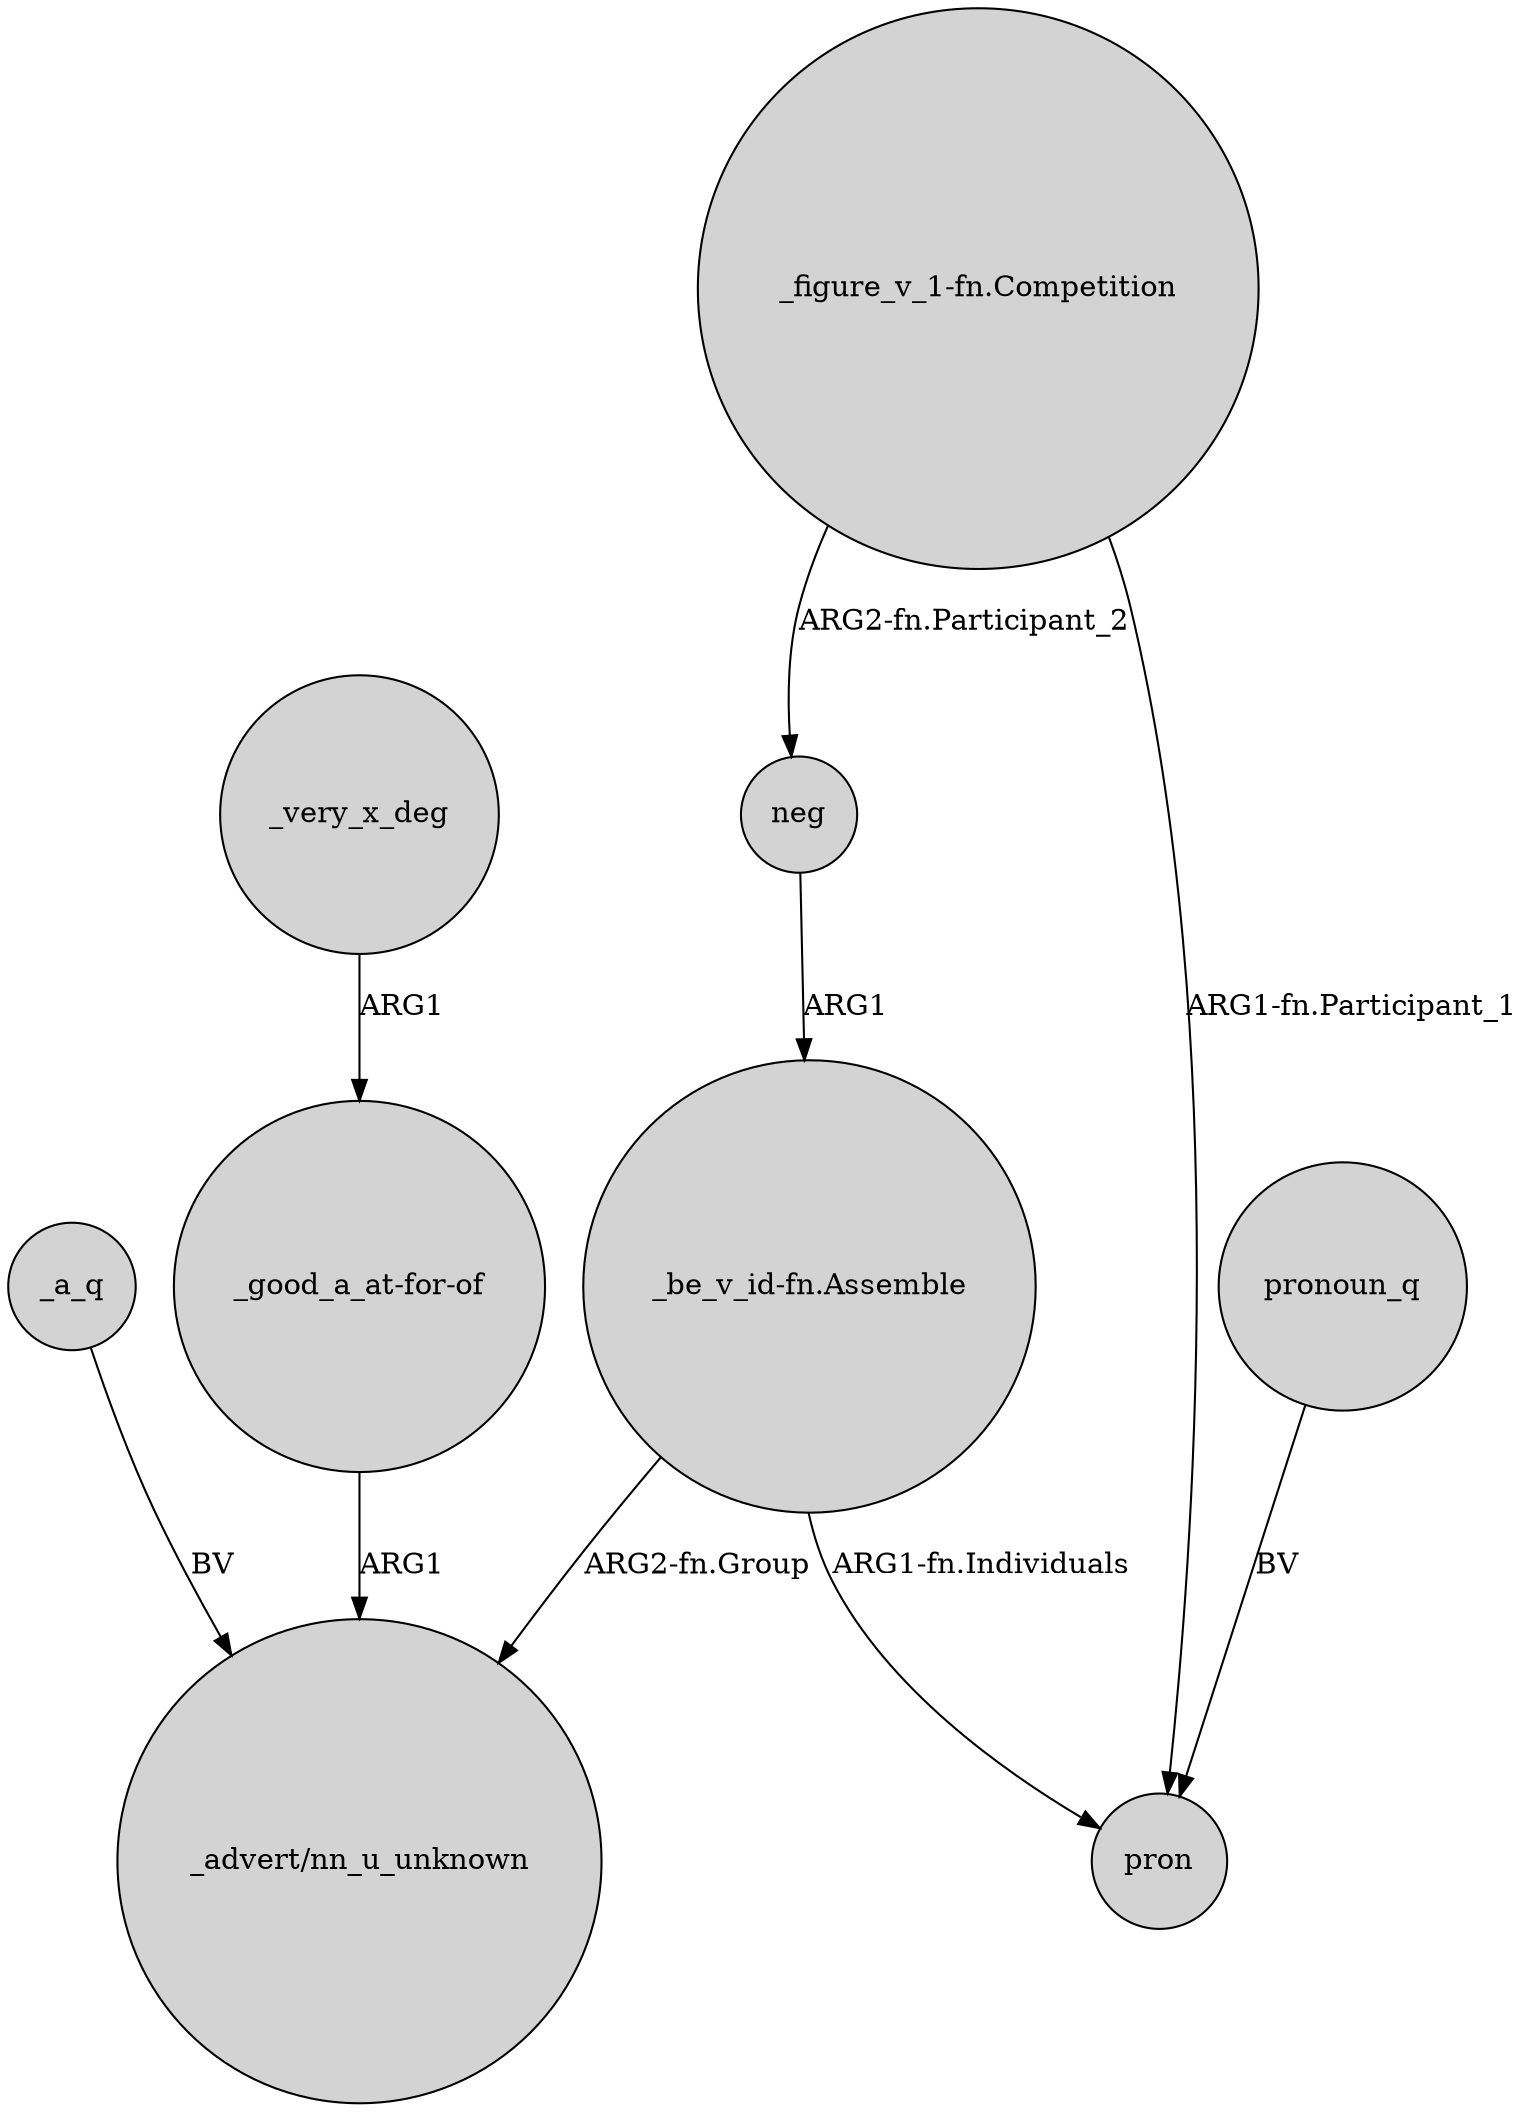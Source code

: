 digraph {
	node [shape=circle style=filled]
	"_be_v_id-fn.Assemble" -> "_advert/nn_u_unknown" [label="ARG2-fn.Group"]
	"_good_a_at-for-of" -> "_advert/nn_u_unknown" [label=ARG1]
	_very_x_deg -> "_good_a_at-for-of" [label=ARG1]
	"_figure_v_1-fn.Competition" -> pron [label="ARG1-fn.Participant_1"]
	neg -> "_be_v_id-fn.Assemble" [label=ARG1]
	_a_q -> "_advert/nn_u_unknown" [label=BV]
	"_be_v_id-fn.Assemble" -> pron [label="ARG1-fn.Individuals"]
	pronoun_q -> pron [label=BV]
	"_figure_v_1-fn.Competition" -> neg [label="ARG2-fn.Participant_2"]
}
